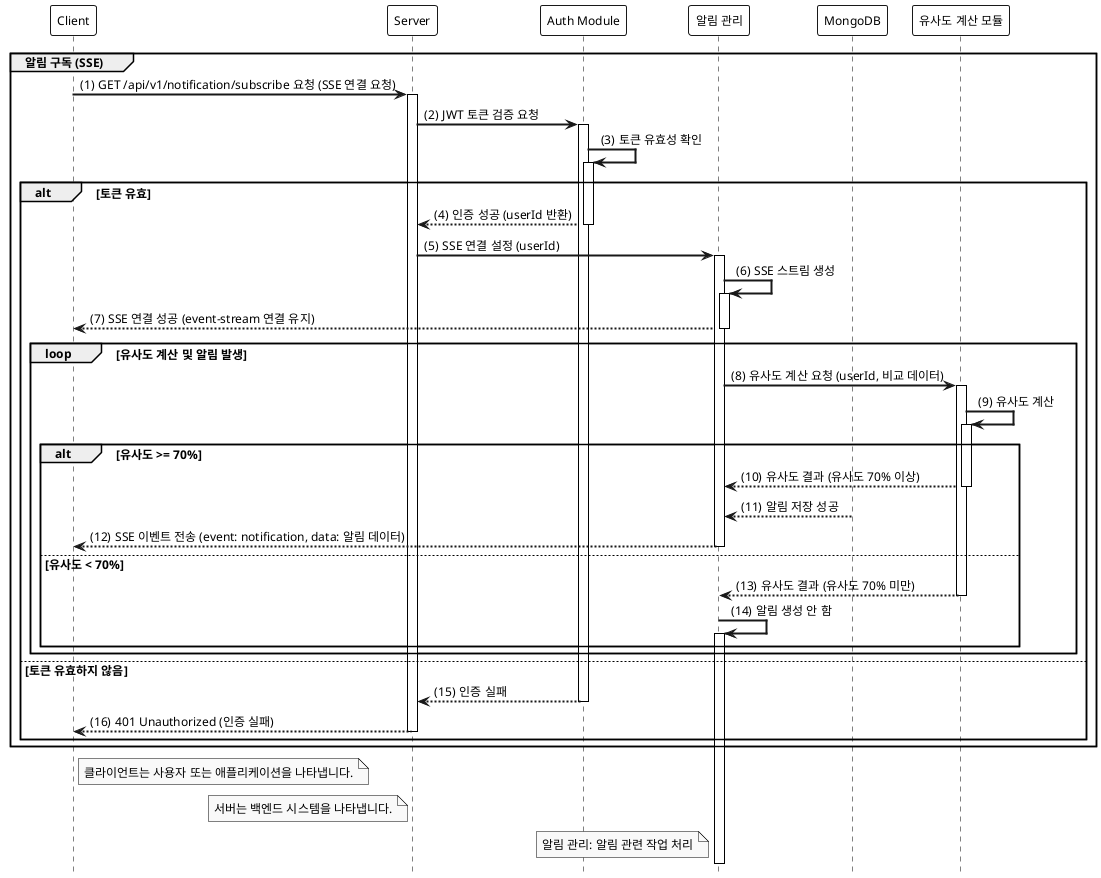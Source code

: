 @startuml

hide footbox
autoactivate on

' 스타일 설정
skinparam monochrome true
skinparam shadowing false
skinparam defaultFontSize 12
skinparam defaultFontName Arial
skinparam activityBackgroundColor #EFEFEF
skinparam activityBorderColor #CCCCCC
skinparam sequenceArrowThickness 2
skinparam sequenceParticipantBorderThickness 1
skinparam sequenceParticipantBackgroundColor #FFFFFF
skinparam sequenceLifeLineBorderColor #000000
skinparam sequenceLifeLineBackgroundColor #FFFFFF
skinparam noteBackgroundColor #FFFFCC
skinparam noteBorderColor #000000

participant "Client" as C
participant "Server" as S
participant "Auth Module" as AM
participant "알림 관리" as NM
participant "MongoDB" as DB
participant "유사도 계산 모듈" as SM

group 알림 구독 (SSE)
    autonumber 1 "(0)"
    C -> S: GET /api/v1/notification/subscribe 요청 (SSE 연결 요청)
    S -> AM: JWT 토큰 검증 요청
    AM -> AM: 토큰 유효성 확인
    alt 토큰 유효
        AM --> S: 인증 성공 (userId 반환)
        S -> NM: SSE 연결 설정 (userId)
        NM -> NM: SSE 스트림 생성
        NM --> C: SSE 연결 성공 (event-stream 연결 유지)
        loop 유사도 계산 및 알림 발생
            NM -> SM: 유사도 계산 요청 (userId, 비교 데이터)
            SM -> SM: 유사도 계산
            alt 유사도 >= 70%
                SM --> NM: 유사도 결과 (유사도 70% 이상)
                DB --> NM: 알림 저장 성공
                NM --> C: SSE 이벤트 전송 (event: notification, data: 알림 데이터)
            else 유사도 < 70%
                SM --> NM: 유사도 결과 (유사도 70% 미만)
                NM -> NM: 알림 생성 안 함
            end
        end
    else 토큰 유효하지 않음
        AM --> S: 인증 실패
        S --> C: 401 Unauthorized (인증 실패)
    end
end

note right of C: 클라이언트는 사용자 또는 애플리케이션을 나타냅니다.
note left of S: 서버는 백엔드 시스템을 나타냅니다.
note left of NM: 알림 관리: 알림 관련 작업 처리

@enduml